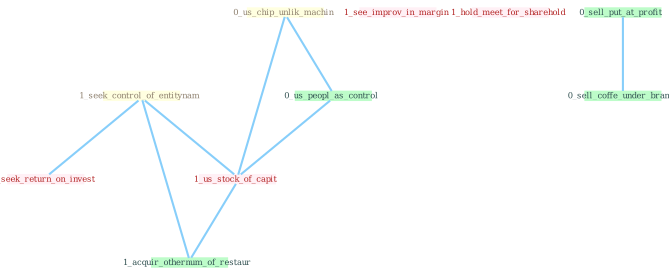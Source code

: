 Graph G{ 
    node
    [shape=polygon,style=filled,width=.5,height=.06,color="#BDFCC9",fixedsize=true,fontsize=4,
    fontcolor="#2f4f4f"];
    {node
    [color="#ffffe0", fontcolor="#8b7d6b"] "1_seek_control_of_entitynam " "0_us_chip_unlik_machin "}
{node [color="#fff0f5", fontcolor="#b22222"] "0_seek_return_on_invest " "1_us_stock_of_capit " "1_see_improv_in_margin " "1_hold_meet_for_sharehold "}
edge [color="#B0E2FF"];

	"1_seek_control_of_entitynam " -- "0_seek_return_on_invest " [w="1", color="#87cefa" ];
	"1_seek_control_of_entitynam " -- "1_us_stock_of_capit " [w="1", color="#87cefa" ];
	"1_seek_control_of_entitynam " -- "1_acquir_othernum_of_restaur " [w="1", color="#87cefa" ];
	"0_us_chip_unlik_machin " -- "0_us_peopl_as_control " [w="1", color="#87cefa" ];
	"0_us_chip_unlik_machin " -- "1_us_stock_of_capit " [w="1", color="#87cefa" ];
	"0_us_peopl_as_control " -- "1_us_stock_of_capit " [w="1", color="#87cefa" ];
	"0_sell_put_at_profit " -- "0_sell_coffe_under_brand " [w="1", color="#87cefa" ];
	"1_us_stock_of_capit " -- "1_acquir_othernum_of_restaur " [w="1", color="#87cefa" ];
}